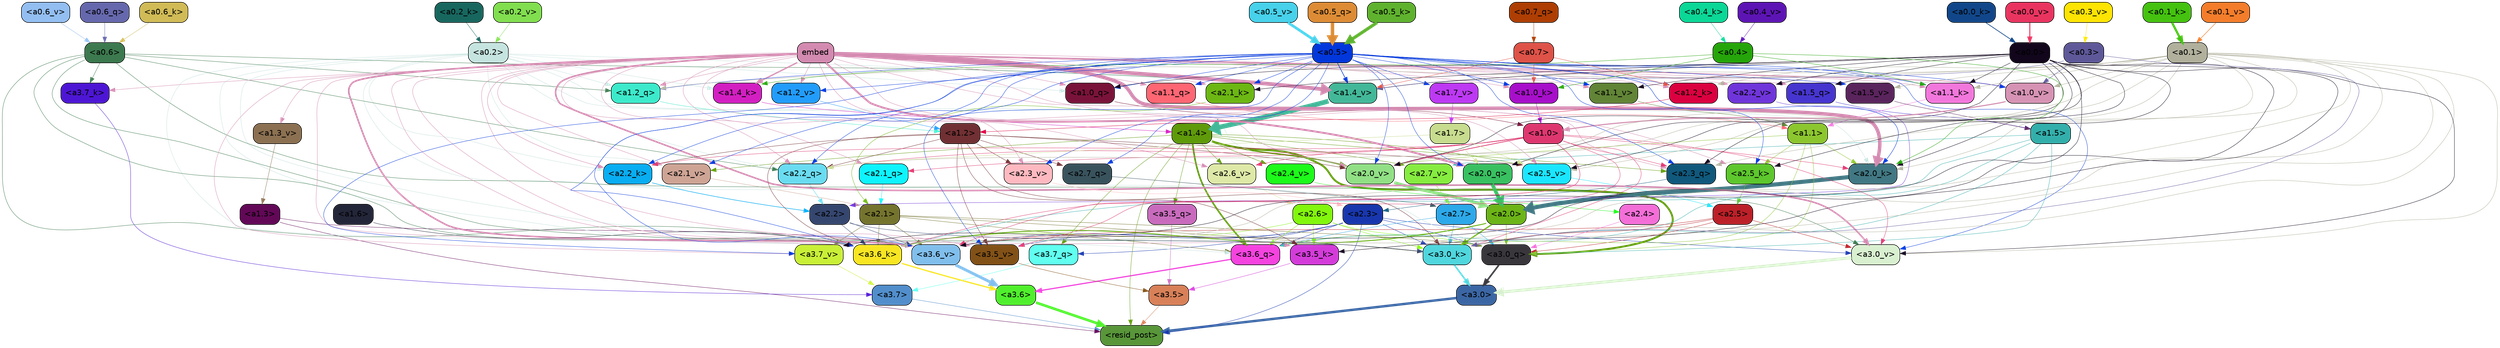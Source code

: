 strict digraph "" {
	graph [bgcolor=transparent,
		layout=dot,
		overlap=false,
		splines=true
	];
	"<a3.7>"	[color=black,
		fillcolor="#518ecb",
		fontname=Helvetica,
		shape=box,
		style="filled, rounded"];
	"<resid_post>"	[color=black,
		fillcolor="#589639",
		fontname=Helvetica,
		shape=box,
		style="filled, rounded"];
	"<a3.7>" -> "<resid_post>"	[color="#518ecb",
		penwidth=0.6239100098609924];
	"<a3.6>"	[color=black,
		fillcolor="#50ef2d",
		fontname=Helvetica,
		shape=box,
		style="filled, rounded"];
	"<a3.6>" -> "<resid_post>"	[color="#50ef2d",
		penwidth=4.569062113761902];
	"<a3.5>"	[color=black,
		fillcolor="#d88058",
		fontname=Helvetica,
		shape=box,
		style="filled, rounded"];
	"<a3.5>" -> "<resid_post>"	[color="#d88058",
		penwidth=0.6];
	"<a3.0>"	[color=black,
		fillcolor="#3b66a4",
		fontname=Helvetica,
		shape=box,
		style="filled, rounded"];
	"<a3.0>" -> "<resid_post>"	[color="#3b66a4",
		penwidth=4.283544182777405];
	"<a2.3>"	[color=black,
		fillcolor="#1837ae",
		fontname=Helvetica,
		shape=box,
		style="filled, rounded"];
	"<a2.3>" -> "<resid_post>"	[color="#1837ae",
		penwidth=0.6];
	"<a3.7_q>"	[color=black,
		fillcolor="#60ffef",
		fontname=Helvetica,
		shape=box,
		style="filled, rounded"];
	"<a2.3>" -> "<a3.7_q>"	[color="#1837ae",
		penwidth=0.6];
	"<a3.6_q>"	[color=black,
		fillcolor="#f443df",
		fontname=Helvetica,
		shape=box,
		style="filled, rounded"];
	"<a2.3>" -> "<a3.6_q>"	[color="#1837ae",
		penwidth=0.6];
	"<a3.0_q>"	[color=black,
		fillcolor="#39363c",
		fontname=Helvetica,
		shape=box,
		style="filled, rounded"];
	"<a2.3>" -> "<a3.0_q>"	[color="#1837ae",
		penwidth=0.6];
	"<a3.0_k>"	[color=black,
		fillcolor="#50d6dd",
		fontname=Helvetica,
		shape=box,
		style="filled, rounded"];
	"<a2.3>" -> "<a3.0_k>"	[color="#1837ae",
		penwidth=0.6];
	"<a3.6_v>"	[color=black,
		fillcolor="#80beec",
		fontname=Helvetica,
		shape=box,
		style="filled, rounded"];
	"<a2.3>" -> "<a3.6_v>"	[color="#1837ae",
		penwidth=0.6];
	"<a3.5_v>"	[color=black,
		fillcolor="#825117",
		fontname=Helvetica,
		shape=box,
		style="filled, rounded"];
	"<a2.3>" -> "<a3.5_v>"	[color="#1837ae",
		penwidth=0.6];
	"<a3.0_v>"	[color=black,
		fillcolor="#d9f0d0",
		fontname=Helvetica,
		shape=box,
		style="filled, rounded"];
	"<a2.3>" -> "<a3.0_v>"	[color="#1837ae",
		penwidth=0.6];
	"<a1.4>"	[color=black,
		fillcolor="#5f9a0a",
		fontname=Helvetica,
		shape=box,
		style="filled, rounded"];
	"<a1.4>" -> "<resid_post>"	[color="#5f9a0a",
		penwidth=0.6];
	"<a1.4>" -> "<a3.7_q>"	[color="#5f9a0a",
		penwidth=0.6];
	"<a1.4>" -> "<a3.6_q>"	[color="#5f9a0a",
		penwidth=2.7934007048606873];
	"<a3.5_q>"	[color=black,
		fillcolor="#c96bbd",
		fontname=Helvetica,
		shape=box,
		style="filled, rounded"];
	"<a1.4>" -> "<a3.5_q>"	[color="#5f9a0a",
		penwidth=0.6];
	"<a1.4>" -> "<a3.0_q>"	[color="#5f9a0a",
		penwidth=3.340754985809326];
	"<a2.3_q>"	[color=black,
		fillcolor="#10587c",
		fontname=Helvetica,
		shape=box,
		style="filled, rounded"];
	"<a1.4>" -> "<a2.3_q>"	[color="#5f9a0a",
		penwidth=0.6];
	"<a2.7_v>"	[color=black,
		fillcolor="#86ec40",
		fontname=Helvetica,
		shape=box,
		style="filled, rounded"];
	"<a1.4>" -> "<a2.7_v>"	[color="#5f9a0a",
		penwidth=0.6];
	"<a2.6_v>"	[color=black,
		fillcolor="#dee8a7",
		fontname=Helvetica,
		shape=box,
		style="filled, rounded"];
	"<a1.4>" -> "<a2.6_v>"	[color="#5f9a0a",
		penwidth=0.6];
	"<a2.5_v>"	[color=black,
		fillcolor="#1be6ff",
		fontname=Helvetica,
		shape=box,
		style="filled, rounded"];
	"<a1.4>" -> "<a2.5_v>"	[color="#5f9a0a",
		penwidth=0.6];
	"<a2.4_v>"	[color=black,
		fillcolor="#1dfa1a",
		fontname=Helvetica,
		shape=box,
		style="filled, rounded"];
	"<a1.4>" -> "<a2.4_v>"	[color="#5f9a0a",
		penwidth=0.6];
	"<a2.1_v>"	[color=black,
		fillcolor="#cea495",
		fontname=Helvetica,
		shape=box,
		style="filled, rounded"];
	"<a1.4>" -> "<a2.1_v>"	[color="#5f9a0a",
		penwidth=0.6];
	"<a2.0_v>"	[color=black,
		fillcolor="#91e085",
		fontname=Helvetica,
		shape=box,
		style="filled, rounded"];
	"<a1.4>" -> "<a2.0_v>"	[color="#5f9a0a",
		penwidth=2.268759250640869];
	"<a1.3>"	[color=black,
		fillcolor="#620857",
		fontname=Helvetica,
		shape=box,
		style="filled, rounded"];
	"<a1.3>" -> "<resid_post>"	[color="#620857",
		penwidth=0.6];
	"<a1.3>" -> "<a3.6_v>"	[color="#620857",
		penwidth=0.6];
	"<a3.7_q>" -> "<a3.7>"	[color="#60ffef",
		penwidth=0.6];
	"<a3.6_q>" -> "<a3.6>"	[color="#f443df",
		penwidth=2.0347584784030914];
	"<a3.5_q>" -> "<a3.5>"	[color="#c96bbd",
		penwidth=0.6];
	"<a3.0_q>" -> "<a3.0>"	[color="#39363c",
		penwidth=2.8635367155075073];
	"<a3.7_k>"	[color=black,
		fillcolor="#4d16d4",
		fontname=Helvetica,
		shape=box,
		style="filled, rounded"];
	"<a3.7_k>" -> "<a3.7>"	[color="#4d16d4",
		penwidth=0.6];
	"<a3.6_k>"	[color=black,
		fillcolor="#f8e623",
		fontname=Helvetica,
		shape=box,
		style="filled, rounded"];
	"<a3.6_k>" -> "<a3.6>"	[color="#f8e623",
		penwidth=2.1760786175727844];
	"<a3.5_k>"	[color=black,
		fillcolor="#d43cda",
		fontname=Helvetica,
		shape=box,
		style="filled, rounded"];
	"<a3.5_k>" -> "<a3.5>"	[color="#d43cda",
		penwidth=0.6];
	"<a3.0_k>" -> "<a3.0>"	[color="#50d6dd",
		penwidth=2.632905662059784];
	"<a3.7_v>"	[color=black,
		fillcolor="#c9ef37",
		fontname=Helvetica,
		shape=box,
		style="filled, rounded"];
	"<a3.7_v>" -> "<a3.7>"	[color="#c9ef37",
		penwidth=0.6];
	"<a3.6_v>" -> "<a3.6>"	[color="#80beec",
		penwidth=4.981305837631226];
	"<a3.5_v>" -> "<a3.5>"	[color="#825117",
		penwidth=0.6];
	"<a3.0_v>" -> "<a3.0>"	[color="#d9f0d0",
		penwidth=5.168330669403076];
	"<a2.7>"	[color=black,
		fillcolor="#2da8e9",
		fontname=Helvetica,
		shape=box,
		style="filled, rounded"];
	"<a2.7>" -> "<a3.6_q>"	[color="#2da8e9",
		penwidth=0.6];
	"<a2.7>" -> "<a3.0_q>"	[color="#2da8e9",
		penwidth=0.6];
	"<a2.7>" -> "<a3.0_k>"	[color="#2da8e9",
		penwidth=0.6];
	"<a2.6>"	[color=black,
		fillcolor="#82f60d",
		fontname=Helvetica,
		shape=box,
		style="filled, rounded"];
	"<a2.6>" -> "<a3.6_q>"	[color="#82f60d",
		penwidth=0.6];
	"<a2.6>" -> "<a3.0_q>"	[color="#82f60d",
		penwidth=0.6];
	"<a2.6>" -> "<a3.6_k>"	[color="#82f60d",
		penwidth=0.6];
	"<a2.6>" -> "<a3.5_k>"	[color="#82f60d",
		penwidth=0.6];
	"<a2.6>" -> "<a3.0_k>"	[color="#82f60d",
		penwidth=0.6];
	"<a2.1>"	[color=black,
		fillcolor="#75742e",
		fontname=Helvetica,
		shape=box,
		style="filled, rounded"];
	"<a2.1>" -> "<a3.6_q>"	[color="#75742e",
		penwidth=0.6];
	"<a2.1>" -> "<a3.0_q>"	[color="#75742e",
		penwidth=0.6];
	"<a2.1>" -> "<a3.6_k>"	[color="#75742e",
		penwidth=0.6];
	"<a2.1>" -> "<a3.0_k>"	[color="#75742e",
		penwidth=0.6];
	"<a2.1>" -> "<a3.7_v>"	[color="#75742e",
		penwidth=0.6];
	"<a2.1>" -> "<a3.6_v>"	[color="#75742e",
		penwidth=0.6];
	"<a2.0>"	[color=black,
		fillcolor="#6cb417",
		fontname=Helvetica,
		shape=box,
		style="filled, rounded"];
	"<a2.0>" -> "<a3.6_q>"	[color="#6cb417",
		penwidth=0.6];
	"<a2.0>" -> "<a3.0_q>"	[color="#6cb417",
		penwidth=0.6];
	"<a2.0>" -> "<a3.6_k>"	[color="#6cb417",
		penwidth=1.6382827460765839];
	"<a2.0>" -> "<a3.0_k>"	[color="#6cb417",
		penwidth=2.161143198609352];
	"<a1.5>"	[color=black,
		fillcolor="#33afab",
		fontname=Helvetica,
		shape=box,
		style="filled, rounded"];
	"<a1.5>" -> "<a3.6_q>"	[color="#33afab",
		penwidth=0.6];
	"<a1.5>" -> "<a3.0_q>"	[color="#33afab",
		penwidth=0.6];
	"<a1.5>" -> "<a3.6_k>"	[color="#33afab",
		penwidth=0.6];
	"<a1.5>" -> "<a3.0_k>"	[color="#33afab",
		penwidth=0.6];
	"<a1.5>" -> "<a2.7_v>"	[color="#33afab",
		penwidth=0.6];
	"<a0.2>"	[color=black,
		fillcolor="#c6e4df",
		fontname=Helvetica,
		shape=box,
		style="filled, rounded"];
	"<a0.2>" -> "<a3.6_q>"	[color="#c6e4df",
		penwidth=0.6];
	"<a0.2>" -> "<a3.0_q>"	[color="#c6e4df",
		penwidth=0.6];
	"<a0.2>" -> "<a3.6_k>"	[color="#c6e4df",
		penwidth=0.6];
	"<a0.2>" -> "<a3.0_k>"	[color="#c6e4df",
		penwidth=0.6];
	"<a2.2_q>"	[color=black,
		fillcolor="#6adcf1",
		fontname=Helvetica,
		shape=box,
		style="filled, rounded"];
	"<a0.2>" -> "<a2.2_q>"	[color="#c6e4df",
		penwidth=0.6];
	"<a2.2_k>"	[color=black,
		fillcolor="#09adf1",
		fontname=Helvetica,
		shape=box,
		style="filled, rounded"];
	"<a0.2>" -> "<a2.2_k>"	[color="#c6e4df",
		penwidth=0.6];
	"<a2.0_k>"	[color=black,
		fillcolor="#417883",
		fontname=Helvetica,
		shape=box,
		style="filled, rounded"];
	"<a0.2>" -> "<a2.0_k>"	[color="#c6e4df",
		penwidth=0.6];
	"<a0.2>" -> "<a2.1_v>"	[color="#c6e4df",
		penwidth=0.6];
	"<a0.2>" -> "<a2.0_v>"	[color="#c6e4df",
		penwidth=0.6];
	"<a1.2_q>"	[color=black,
		fillcolor="#3ceacb",
		fontname=Helvetica,
		shape=box,
		style="filled, rounded"];
	"<a0.2>" -> "<a1.2_q>"	[color="#c6e4df",
		penwidth=0.6];
	"<a1.0_q>"	[color=black,
		fillcolor="#7a1339",
		fontname=Helvetica,
		shape=box,
		style="filled, rounded"];
	"<a0.2>" -> "<a1.0_q>"	[color="#c6e4df",
		penwidth=0.6];
	"<a1.4_k>"	[color=black,
		fillcolor="#d31fc2",
		fontname=Helvetica,
		shape=box,
		style="filled, rounded"];
	"<a0.2>" -> "<a1.4_k>"	[color="#c6e4df",
		penwidth=0.6];
	"<a1.4_v>"	[color=black,
		fillcolor="#43b899",
		fontname=Helvetica,
		shape=box,
		style="filled, rounded"];
	"<a0.2>" -> "<a1.4_v>"	[color="#c6e4df",
		penwidth=0.6];
	"<a2.5>"	[color=black,
		fillcolor="#bc2028",
		fontname=Helvetica,
		shape=box,
		style="filled, rounded"];
	"<a2.5>" -> "<a3.0_q>"	[color="#bc2028",
		penwidth=0.6];
	"<a2.5>" -> "<a3.0_k>"	[color="#bc2028",
		penwidth=0.6];
	"<a2.5>" -> "<a3.6_v>"	[color="#bc2028",
		penwidth=0.6];
	"<a2.5>" -> "<a3.0_v>"	[color="#bc2028",
		penwidth=0.6];
	"<a2.4>"	[color=black,
		fillcolor="#f46ed8",
		fontname=Helvetica,
		shape=box,
		style="filled, rounded"];
	"<a2.4>" -> "<a3.0_q>"	[color="#f46ed8",
		penwidth=0.6];
	"<a1.1>"	[color=black,
		fillcolor="#8cc62f",
		fontname=Helvetica,
		shape=box,
		style="filled, rounded"];
	"<a1.1>" -> "<a3.0_q>"	[color="#8cc62f",
		penwidth=0.6];
	"<a1.1>" -> "<a3.0_k>"	[color="#8cc62f",
		penwidth=0.6];
	"<a2.5_k>"	[color=black,
		fillcolor="#5dc72d",
		fontname=Helvetica,
		shape=box,
		style="filled, rounded"];
	"<a1.1>" -> "<a2.5_k>"	[color="#8cc62f",
		penwidth=0.6];
	"<a1.1>" -> "<a2.0_k>"	[color="#8cc62f",
		penwidth=0.6];
	"<a1.1>" -> "<a2.0_v>"	[color="#8cc62f",
		penwidth=0.6];
	"<a0.6>"	[color=black,
		fillcolor="#3c794e",
		fontname=Helvetica,
		shape=box,
		style="filled, rounded"];
	"<a0.6>" -> "<a3.7_k>"	[color="#3c794e",
		penwidth=0.6];
	"<a0.6>" -> "<a3.6_k>"	[color="#3c794e",
		penwidth=0.6];
	"<a0.6>" -> "<a3.0_k>"	[color="#3c794e",
		penwidth=0.6];
	"<a0.6>" -> "<a3.6_v>"	[color="#3c794e",
		penwidth=0.6];
	"<a0.6>" -> "<a3.0_v>"	[color="#3c794e",
		penwidth=0.6];
	"<a0.6>" -> "<a2.2_q>"	[color="#3c794e",
		penwidth=0.6];
	"<a0.6>" -> "<a1.2_q>"	[color="#3c794e",
		penwidth=0.6];
	"<a0.6>" -> "<a1.4_v>"	[color="#3c794e",
		penwidth=0.6];
	embed	[color=black,
		fillcolor="#d38ab0",
		fontname=Helvetica,
		shape=box,
		style="filled, rounded"];
	embed -> "<a3.7_k>"	[color="#d38ab0",
		penwidth=0.6];
	embed -> "<a3.6_k>"	[color="#d38ab0",
		penwidth=0.6];
	embed -> "<a3.5_k>"	[color="#d38ab0",
		penwidth=0.6];
	embed -> "<a3.0_k>"	[color="#d38ab0",
		penwidth=0.6];
	embed -> "<a3.7_v>"	[color="#d38ab0",
		penwidth=0.6];
	embed -> "<a3.6_v>"	[color="#d38ab0",
		penwidth=2.7825746536254883];
	embed -> "<a3.5_v>"	[color="#d38ab0",
		penwidth=0.6];
	embed -> "<a3.0_v>"	[color="#d38ab0",
		penwidth=2.6950180530548096];
	embed -> "<a2.3_q>"	[color="#d38ab0",
		penwidth=0.6];
	embed -> "<a2.2_q>"	[color="#d38ab0",
		penwidth=0.6];
	"<a2.1_q>"	[color=black,
		fillcolor="#0ef4fe",
		fontname=Helvetica,
		shape=box,
		style="filled, rounded"];
	embed -> "<a2.1_q>"	[color="#d38ab0",
		penwidth=0.6];
	"<a2.0_q>"	[color=black,
		fillcolor="#39c061",
		fontname=Helvetica,
		shape=box,
		style="filled, rounded"];
	embed -> "<a2.0_q>"	[color="#d38ab0",
		penwidth=3.305941343307495];
	embed -> "<a2.5_k>"	[color="#d38ab0",
		penwidth=0.6];
	embed -> "<a2.2_k>"	[color="#d38ab0",
		penwidth=0.6698317527770996];
	"<a2.1_k>"	[color=black,
		fillcolor="#6cb713",
		fontname=Helvetica,
		shape=box,
		style="filled, rounded"];
	embed -> "<a2.1_k>"	[color="#d38ab0",
		penwidth=0.6];
	embed -> "<a2.0_k>"	[color="#d38ab0",
		penwidth=6.12570995092392];
	embed -> "<a2.6_v>"	[color="#d38ab0",
		penwidth=0.6];
	embed -> "<a2.5_v>"	[color="#d38ab0",
		penwidth=0.6];
	"<a2.3_v>"	[color=black,
		fillcolor="#feb9c0",
		fontname=Helvetica,
		shape=box,
		style="filled, rounded"];
	embed -> "<a2.3_v>"	[color="#d38ab0",
		penwidth=0.6];
	"<a2.2_v>"	[color=black,
		fillcolor="#6f35da",
		fontname=Helvetica,
		shape=box,
		style="filled, rounded"];
	embed -> "<a2.2_v>"	[color="#d38ab0",
		penwidth=0.6];
	embed -> "<a2.1_v>"	[color="#d38ab0",
		penwidth=0.6];
	embed -> "<a2.0_v>"	[color="#d38ab0",
		penwidth=0.6];
	"<a1.5_q>"	[color=black,
		fillcolor="#4635cf",
		fontname=Helvetica,
		shape=box,
		style="filled, rounded"];
	embed -> "<a1.5_q>"	[color="#d38ab0",
		penwidth=0.6];
	embed -> "<a1.2_q>"	[color="#d38ab0",
		penwidth=0.6087074279785156];
	"<a1.1_q>"	[color=black,
		fillcolor="#fe6673",
		fontname=Helvetica,
		shape=box,
		style="filled, rounded"];
	embed -> "<a1.1_q>"	[color="#d38ab0",
		penwidth=0.6];
	embed -> "<a1.0_q>"	[color="#d38ab0",
		penwidth=0.6];
	embed -> "<a1.4_k>"	[color="#d38ab0",
		penwidth=2.1858973503112793];
	"<a1.2_k>"	[color=black,
		fillcolor="#db0140",
		fontname=Helvetica,
		shape=box,
		style="filled, rounded"];
	embed -> "<a1.2_k>"	[color="#d38ab0",
		penwidth=0.6];
	"<a1.1_k>"	[color=black,
		fillcolor="#f277dc",
		fontname=Helvetica,
		shape=box,
		style="filled, rounded"];
	embed -> "<a1.1_k>"	[color="#d38ab0",
		penwidth=0.6];
	"<a1.0_k>"	[color=black,
		fillcolor="#a70fca",
		fontname=Helvetica,
		shape=box,
		style="filled, rounded"];
	embed -> "<a1.0_k>"	[color="#d38ab0",
		penwidth=0.6];
	"<a1.5_v>"	[color=black,
		fillcolor="#5a245d",
		fontname=Helvetica,
		shape=box,
		style="filled, rounded"];
	embed -> "<a1.5_v>"	[color="#d38ab0",
		penwidth=0.6];
	embed -> "<a1.4_v>"	[color="#d38ab0",
		penwidth=6.590077131986618];
	"<a1.3_v>"	[color=black,
		fillcolor="#8b7051",
		fontname=Helvetica,
		shape=box,
		style="filled, rounded"];
	embed -> "<a1.3_v>"	[color="#d38ab0",
		penwidth=0.6];
	"<a1.2_v>"	[color=black,
		fillcolor="#229cfb",
		fontname=Helvetica,
		shape=box,
		style="filled, rounded"];
	embed -> "<a1.2_v>"	[color="#d38ab0",
		penwidth=0.6];
	"<a1.1_v>"	[color=black,
		fillcolor="#618436",
		fontname=Helvetica,
		shape=box,
		style="filled, rounded"];
	embed -> "<a1.1_v>"	[color="#d38ab0",
		penwidth=0.6];
	"<a1.0_v>"	[color=black,
		fillcolor="#d693b4",
		fontname=Helvetica,
		shape=box,
		style="filled, rounded"];
	embed -> "<a1.0_v>"	[color="#d38ab0",
		penwidth=1.2076449394226074];
	"<a2.2>"	[color=black,
		fillcolor="#35466f",
		fontname=Helvetica,
		shape=box,
		style="filled, rounded"];
	"<a2.2>" -> "<a3.6_k>"	[color="#35466f",
		penwidth=0.6];
	"<a2.2>" -> "<a3.0_k>"	[color="#35466f",
		penwidth=0.6];
	"<a2.2>" -> "<a3.6_v>"	[color="#35466f",
		penwidth=0.6];
	"<a1.6>"	[color=black,
		fillcolor="#232539",
		fontname=Helvetica,
		shape=box,
		style="filled, rounded"];
	"<a1.6>" -> "<a3.6_k>"	[color="#232539",
		penwidth=0.6];
	"<a1.2>"	[color=black,
		fillcolor="#713033",
		fontname=Helvetica,
		shape=box,
		style="filled, rounded"];
	"<a1.2>" -> "<a3.6_k>"	[color="#713033",
		penwidth=0.6];
	"<a1.2>" -> "<a3.5_k>"	[color="#713033",
		penwidth=0.6];
	"<a1.2>" -> "<a3.0_k>"	[color="#713033",
		penwidth=0.6];
	"<a1.2>" -> "<a3.5_v>"	[color="#713033",
		penwidth=0.6];
	"<a2.7_q>"	[color=black,
		fillcolor="#39535d",
		fontname=Helvetica,
		shape=box,
		style="filled, rounded"];
	"<a1.2>" -> "<a2.7_q>"	[color="#713033",
		penwidth=0.6];
	"<a1.2>" -> "<a2.2_q>"	[color="#713033",
		penwidth=0.6];
	"<a1.2>" -> "<a2.2_k>"	[color="#713033",
		penwidth=0.6];
	"<a1.2>" -> "<a2.5_v>"	[color="#713033",
		penwidth=0.6];
	"<a1.2>" -> "<a2.3_v>"	[color="#713033",
		penwidth=0.6];
	"<a1.2>" -> "<a2.0_v>"	[color="#713033",
		penwidth=0.6];
	"<a1.0>"	[color=black,
		fillcolor="#de376f",
		fontname=Helvetica,
		shape=box,
		style="filled, rounded"];
	"<a1.0>" -> "<a3.6_k>"	[color="#de376f",
		penwidth=0.6];
	"<a1.0>" -> "<a3.0_k>"	[color="#de376f",
		penwidth=0.6];
	"<a1.0>" -> "<a3.6_v>"	[color="#de376f",
		penwidth=0.6];
	"<a1.0>" -> "<a3.5_v>"	[color="#de376f",
		penwidth=0.6];
	"<a1.0>" -> "<a3.0_v>"	[color="#de376f",
		penwidth=0.6];
	"<a1.0>" -> "<a2.3_q>"	[color="#de376f",
		penwidth=0.6];
	"<a1.0>" -> "<a2.2_q>"	[color="#de376f",
		penwidth=0.6];
	"<a1.0>" -> "<a2.1_q>"	[color="#de376f",
		penwidth=0.6];
	"<a1.0>" -> "<a2.2_k>"	[color="#de376f",
		penwidth=0.6];
	"<a1.0>" -> "<a2.0_k>"	[color="#de376f",
		penwidth=0.6];
	"<a1.0>" -> "<a2.6_v>"	[color="#de376f",
		penwidth=0.6];
	"<a1.0>" -> "<a2.0_v>"	[color="#de376f",
		penwidth=1.2213096618652344];
	"<a0.5>"	[color=black,
		fillcolor="#0237dc",
		fontname=Helvetica,
		shape=box,
		style="filled, rounded"];
	"<a0.5>" -> "<a3.6_k>"	[color="#0237dc",
		penwidth=0.6];
	"<a0.5>" -> "<a3.7_v>"	[color="#0237dc",
		penwidth=0.6];
	"<a0.5>" -> "<a3.6_v>"	[color="#0237dc",
		penwidth=0.6];
	"<a0.5>" -> "<a3.5_v>"	[color="#0237dc",
		penwidth=0.6];
	"<a0.5>" -> "<a3.0_v>"	[color="#0237dc",
		penwidth=0.6];
	"<a0.5>" -> "<a2.7_q>"	[color="#0237dc",
		penwidth=0.6];
	"<a0.5>" -> "<a2.3_q>"	[color="#0237dc",
		penwidth=0.6];
	"<a0.5>" -> "<a2.2_q>"	[color="#0237dc",
		penwidth=0.6];
	"<a0.5>" -> "<a2.0_q>"	[color="#0237dc",
		penwidth=0.6];
	"<a0.5>" -> "<a2.5_k>"	[color="#0237dc",
		penwidth=0.6];
	"<a0.5>" -> "<a2.2_k>"	[color="#0237dc",
		penwidth=0.6];
	"<a0.5>" -> "<a2.1_k>"	[color="#0237dc",
		penwidth=0.6];
	"<a0.5>" -> "<a2.0_k>"	[color="#0237dc",
		penwidth=0.6900839805603027];
	"<a0.5>" -> "<a2.3_v>"	[color="#0237dc",
		penwidth=0.6];
	"<a0.5>" -> "<a2.1_v>"	[color="#0237dc",
		penwidth=0.6];
	"<a0.5>" -> "<a2.0_v>"	[color="#0237dc",
		penwidth=0.6];
	"<a0.5>" -> "<a1.2_q>"	[color="#0237dc",
		penwidth=0.6];
	"<a0.5>" -> "<a1.1_q>"	[color="#0237dc",
		penwidth=0.6];
	"<a0.5>" -> "<a1.0_q>"	[color="#0237dc",
		penwidth=0.6];
	"<a0.5>" -> "<a1.2_k>"	[color="#0237dc",
		penwidth=0.6];
	"<a0.5>" -> "<a1.1_k>"	[color="#0237dc",
		penwidth=0.6];
	"<a0.5>" -> "<a1.0_k>"	[color="#0237dc",
		penwidth=0.6];
	"<a1.7_v>"	[color=black,
		fillcolor="#bd39f3",
		fontname=Helvetica,
		shape=box,
		style="filled, rounded"];
	"<a0.5>" -> "<a1.7_v>"	[color="#0237dc",
		penwidth=0.6];
	"<a0.5>" -> "<a1.5_v>"	[color="#0237dc",
		penwidth=0.6];
	"<a0.5>" -> "<a1.4_v>"	[color="#0237dc",
		penwidth=0.9985027313232422];
	"<a0.5>" -> "<a1.2_v>"	[color="#0237dc",
		penwidth=0.6];
	"<a0.5>" -> "<a1.1_v>"	[color="#0237dc",
		penwidth=0.6];
	"<a0.5>" -> "<a1.0_v>"	[color="#0237dc",
		penwidth=0.6];
	"<a0.1>"	[color=black,
		fillcolor="#b1b09c",
		fontname=Helvetica,
		shape=box,
		style="filled, rounded"];
	"<a0.1>" -> "<a3.6_k>"	[color="#b1b09c",
		penwidth=0.6];
	"<a0.1>" -> "<a3.5_k>"	[color="#b1b09c",
		penwidth=0.6];
	"<a0.1>" -> "<a3.0_k>"	[color="#b1b09c",
		penwidth=0.6];
	"<a0.1>" -> "<a3.6_v>"	[color="#b1b09c",
		penwidth=0.6];
	"<a0.1>" -> "<a3.0_v>"	[color="#b1b09c",
		penwidth=0.6];
	"<a0.1>" -> "<a2.3_q>"	[color="#b1b09c",
		penwidth=0.6];
	"<a0.1>" -> "<a2.2_q>"	[color="#b1b09c",
		penwidth=0.6];
	"<a0.1>" -> "<a2.0_k>"	[color="#b1b09c",
		penwidth=0.6];
	"<a0.1>" -> "<a2.5_v>"	[color="#b1b09c",
		penwidth=0.6];
	"<a0.1>" -> "<a2.0_v>"	[color="#b1b09c",
		penwidth=0.6];
	"<a0.1>" -> "<a1.2_q>"	[color="#b1b09c",
		penwidth=0.6218185424804688];
	"<a0.1>" -> "<a1.2_k>"	[color="#b1b09c",
		penwidth=0.6];
	"<a0.1>" -> "<a1.1_k>"	[color="#b1b09c",
		penwidth=0.6];
	"<a0.1>" -> "<a1.5_v>"	[color="#b1b09c",
		penwidth=0.6];
	"<a0.1>" -> "<a1.4_v>"	[color="#b1b09c",
		penwidth=0.6];
	"<a0.1>" -> "<a1.0_v>"	[color="#b1b09c",
		penwidth=0.6];
	"<a0.0>"	[color=black,
		fillcolor="#11061b",
		fontname=Helvetica,
		shape=box,
		style="filled, rounded"];
	"<a0.0>" -> "<a3.5_k>"	[color="#11061b",
		penwidth=0.6];
	"<a0.0>" -> "<a3.7_v>"	[color="#11061b",
		penwidth=0.6];
	"<a0.0>" -> "<a3.6_v>"	[color="#11061b",
		penwidth=0.6];
	"<a0.0>" -> "<a3.0_v>"	[color="#11061b",
		penwidth=0.6];
	"<a0.0>" -> "<a2.3_q>"	[color="#11061b",
		penwidth=0.6];
	"<a0.0>" -> "<a2.0_q>"	[color="#11061b",
		penwidth=0.6];
	"<a0.0>" -> "<a2.5_k>"	[color="#11061b",
		penwidth=0.6];
	"<a0.0>" -> "<a2.1_k>"	[color="#11061b",
		penwidth=0.6];
	"<a0.0>" -> "<a2.0_k>"	[color="#11061b",
		penwidth=0.6];
	"<a0.0>" -> "<a2.5_v>"	[color="#11061b",
		penwidth=0.6];
	"<a0.0>" -> "<a2.2_v>"	[color="#11061b",
		penwidth=0.6];
	"<a0.0>" -> "<a2.0_v>"	[color="#11061b",
		penwidth=0.6];
	"<a0.0>" -> "<a1.5_q>"	[color="#11061b",
		penwidth=0.6];
	"<a0.0>" -> "<a1.0_q>"	[color="#11061b",
		penwidth=0.6];
	"<a0.0>" -> "<a1.1_k>"	[color="#11061b",
		penwidth=0.6];
	"<a0.0>" -> "<a1.4_v>"	[color="#11061b",
		penwidth=0.6];
	"<a0.0>" -> "<a1.1_v>"	[color="#11061b",
		penwidth=0.6];
	"<a0.3>"	[color=black,
		fillcolor="#5e5899",
		fontname=Helvetica,
		shape=box,
		style="filled, rounded"];
	"<a0.3>" -> "<a3.0_k>"	[color="#5e5899",
		penwidth=0.6];
	"<a0.3>" -> "<a1.4_v>"	[color="#5e5899",
		penwidth=0.6];
	"<a0.3>" -> "<a1.0_v>"	[color="#5e5899",
		penwidth=0.6];
	"<a2.7_q>" -> "<a2.7>"	[color="#39535d",
		penwidth=0.6];
	"<a2.3_q>" -> "<a2.3>"	[color="#10587c",
		penwidth=0.6];
	"<a2.2_q>" -> "<a2.2>"	[color="#6adcf1",
		penwidth=0.7553567886352539];
	"<a2.1_q>" -> "<a2.1>"	[color="#0ef4fe",
		penwidth=0.6];
	"<a2.0_q>" -> "<a2.0>"	[color="#39c061",
		penwidth=6.256794691085815];
	"<a2.5_k>" -> "<a2.5>"	[color="#5dc72d",
		penwidth=0.6];
	"<a2.2_k>" -> "<a2.2>"	[color="#09adf1",
		penwidth=0.8854708671569824];
	"<a2.1_k>" -> "<a2.1>"	[color="#6cb713",
		penwidth=0.6];
	"<a2.0_k>" -> "<a2.0>"	[color="#417883",
		penwidth=7.231504917144775];
	"<a2.7_v>" -> "<a2.7>"	[color="#86ec40",
		penwidth=0.6];
	"<a2.6_v>" -> "<a2.6>"	[color="#dee8a7",
		penwidth=0.6];
	"<a2.5_v>" -> "<a2.5>"	[color="#1be6ff",
		penwidth=0.6];
	"<a2.4_v>" -> "<a2.4>"	[color="#1dfa1a",
		penwidth=0.6];
	"<a2.3_v>" -> "<a2.3>"	[color="#feb9c0",
		penwidth=0.6];
	"<a2.2_v>" -> "<a2.2>"	[color="#6f35da",
		penwidth=0.6];
	"<a2.1_v>" -> "<a2.1>"	[color="#cea495",
		penwidth=0.6];
	"<a2.0_v>" -> "<a2.0>"	[color="#91e085",
		penwidth=5.231471925973892];
	"<a1.7>"	[color=black,
		fillcolor="#c7dc8e",
		fontname=Helvetica,
		shape=box,
		style="filled, rounded"];
	"<a1.7>" -> "<a2.2_q>"	[color="#c7dc8e",
		penwidth=0.6];
	"<a1.7>" -> "<a2.0_q>"	[color="#c7dc8e",
		penwidth=0.6];
	"<a1.7>" -> "<a2.5_v>"	[color="#c7dc8e",
		penwidth=0.6];
	"<a0.4>"	[color=black,
		fillcolor="#25a50a",
		fontname=Helvetica,
		shape=box,
		style="filled, rounded"];
	"<a0.4>" -> "<a2.0_k>"	[color="#25a50a",
		penwidth=0.6];
	"<a0.4>" -> "<a1.4_k>"	[color="#25a50a",
		penwidth=0.6];
	"<a0.4>" -> "<a1.1_k>"	[color="#25a50a",
		penwidth=0.6];
	"<a0.4>" -> "<a1.0_k>"	[color="#25a50a",
		penwidth=0.6];
	"<a1.5_q>" -> "<a1.5>"	[color="#4635cf",
		penwidth=0.6];
	"<a1.2_q>" -> "<a1.2>"	[color="#3ceacb",
		penwidth=0.6];
	"<a1.1_q>" -> "<a1.1>"	[color="#fe6673",
		penwidth=0.6];
	"<a1.0_q>" -> "<a1.0>"	[color="#7a1339",
		penwidth=0.6];
	"<a1.4_k>" -> "<a1.4>"	[color="#d31fc2",
		penwidth=0.6];
	"<a1.2_k>" -> "<a1.2>"	[color="#db0140",
		penwidth=0.6];
	"<a1.1_k>" -> "<a1.1>"	[color="#f277dc",
		penwidth=0.6];
	"<a1.0_k>" -> "<a1.0>"	[color="#a70fca",
		penwidth=0.6];
	"<a1.7_v>" -> "<a1.7>"	[color="#bd39f3",
		penwidth=0.6];
	"<a1.5_v>" -> "<a1.5>"	[color="#5a245d",
		penwidth=0.6];
	"<a1.4_v>" -> "<a1.4>"	[color="#43b899",
		penwidth=8.36684274673462];
	"<a1.3_v>" -> "<a1.3>"	[color="#8b7051",
		penwidth=0.6];
	"<a1.2_v>" -> "<a1.2>"	[color="#229cfb",
		penwidth=0.6];
	"<a1.1_v>" -> "<a1.1>"	[color="#618436",
		penwidth=0.6];
	"<a1.0_v>" -> "<a1.0>"	[color="#d693b4",
		penwidth=1.9665732383728027];
	"<a0.7>"	[color=black,
		fillcolor="#de5248",
		fontname=Helvetica,
		shape=box,
		style="filled, rounded"];
	"<a0.7>" -> "<a1.2_k>"	[color="#de5248",
		penwidth=0.6];
	"<a0.7>" -> "<a1.0_k>"	[color="#de5248",
		penwidth=0.6];
	"<a0.7>" -> "<a1.4_v>"	[color="#de5248",
		penwidth=0.6];
	"<a0.7_q>"	[color=black,
		fillcolor="#ae3e03",
		fontname=Helvetica,
		shape=box,
		style="filled, rounded"];
	"<a0.7_q>" -> "<a0.7>"	[color="#ae3e03",
		penwidth=0.6];
	"<a0.6_q>"	[color=black,
		fillcolor="#6668ad",
		fontname=Helvetica,
		shape=box,
		style="filled, rounded"];
	"<a0.6_q>" -> "<a0.6>"	[color="#6668ad",
		penwidth=0.6];
	"<a0.5_q>"	[color=black,
		fillcolor="#dd8c35",
		fontname=Helvetica,
		shape=box,
		style="filled, rounded"];
	"<a0.5_q>" -> "<a0.5>"	[color="#dd8c35",
		penwidth=6.156635046005249];
	"<a0.6_k>"	[color=black,
		fillcolor="#d0bb56",
		fontname=Helvetica,
		shape=box,
		style="filled, rounded"];
	"<a0.6_k>" -> "<a0.6>"	[color="#d0bb56",
		penwidth=0.6];
	"<a0.5_k>"	[color=black,
		fillcolor="#5fb22e",
		fontname=Helvetica,
		shape=box,
		style="filled, rounded"];
	"<a0.5_k>" -> "<a0.5>"	[color="#5fb22e",
		penwidth=5.603226900100708];
	"<a0.4_k>"	[color=black,
		fillcolor="#0bd797",
		fontname=Helvetica,
		shape=box,
		style="filled, rounded"];
	"<a0.4_k>" -> "<a0.4>"	[color="#0bd797",
		penwidth=0.6];
	"<a0.2_k>"	[color=black,
		fillcolor="#17675f",
		fontname=Helvetica,
		shape=box,
		style="filled, rounded"];
	"<a0.2_k>" -> "<a0.2>"	[color="#17675f",
		penwidth=0.6];
	"<a0.1_k>"	[color=black,
		fillcolor="#44c20f",
		fontname=Helvetica,
		shape=box,
		style="filled, rounded"];
	"<a0.1_k>" -> "<a0.1>"	[color="#44c20f",
		penwidth=3.7429747581481934];
	"<a0.0_k>"	[color=black,
		fillcolor="#11478a",
		fontname=Helvetica,
		shape=box,
		style="filled, rounded"];
	"<a0.0_k>" -> "<a0.0>"	[color="#11478a",
		penwidth=1.106727123260498];
	"<a0.6_v>"	[color=black,
		fillcolor="#93bef1",
		fontname=Helvetica,
		shape=box,
		style="filled, rounded"];
	"<a0.6_v>" -> "<a0.6>"	[color="#93bef1",
		penwidth=0.6];
	"<a0.5_v>"	[color=black,
		fillcolor="#47d1ea",
		fontname=Helvetica,
		shape=box,
		style="filled, rounded"];
	"<a0.5_v>" -> "<a0.5>"	[color="#47d1ea",
		penwidth=4.667354106903076];
	"<a0.4_v>"	[color=black,
		fillcolor="#5d14b5",
		fontname=Helvetica,
		shape=box,
		style="filled, rounded"];
	"<a0.4_v>" -> "<a0.4>"	[color="#5d14b5",
		penwidth=0.6];
	"<a0.3_v>"	[color=black,
		fillcolor="#fde403",
		fontname=Helvetica,
		shape=box,
		style="filled, rounded"];
	"<a0.3_v>" -> "<a0.3>"	[color="#fde403",
		penwidth=0.6];
	"<a0.2_v>"	[color=black,
		fillcolor="#81de4f",
		fontname=Helvetica,
		shape=box,
		style="filled, rounded"];
	"<a0.2_v>" -> "<a0.2>"	[color="#81de4f",
		penwidth=0.6];
	"<a0.1_v>"	[color=black,
		fillcolor="#f47d2b",
		fontname=Helvetica,
		shape=box,
		style="filled, rounded"];
	"<a0.1_v>" -> "<a0.1>"	[color="#f47d2b",
		penwidth=0.8298110961914062];
	"<a0.0_v>"	[color=black,
		fillcolor="#ea3460",
		fontname=Helvetica,
		shape=box,
		style="filled, rounded"];
	"<a0.0_v>" -> "<a0.0>"	[color="#ea3460",
		penwidth=1.7084956169128418];
}
